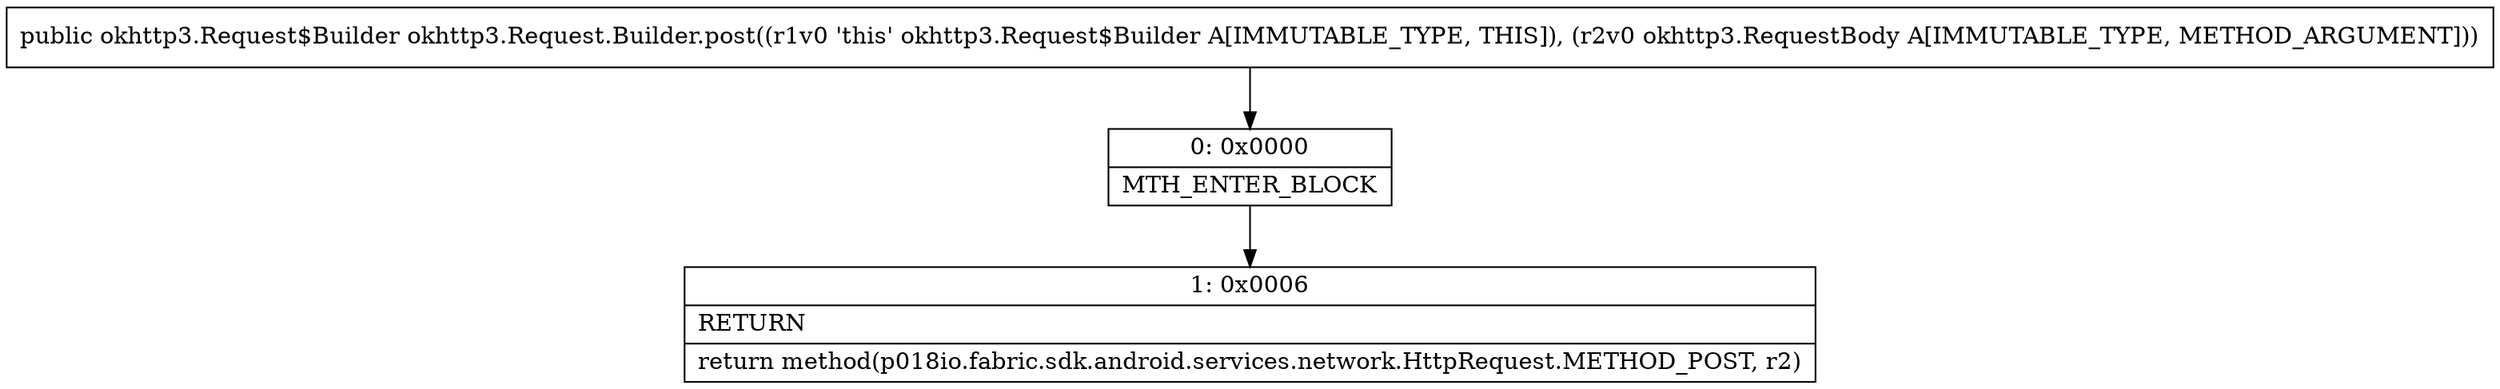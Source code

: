 digraph "CFG forokhttp3.Request.Builder.post(Lokhttp3\/RequestBody;)Lokhttp3\/Request$Builder;" {
Node_0 [shape=record,label="{0\:\ 0x0000|MTH_ENTER_BLOCK\l}"];
Node_1 [shape=record,label="{1\:\ 0x0006|RETURN\l|return method(p018io.fabric.sdk.android.services.network.HttpRequest.METHOD_POST, r2)\l}"];
MethodNode[shape=record,label="{public okhttp3.Request$Builder okhttp3.Request.Builder.post((r1v0 'this' okhttp3.Request$Builder A[IMMUTABLE_TYPE, THIS]), (r2v0 okhttp3.RequestBody A[IMMUTABLE_TYPE, METHOD_ARGUMENT])) }"];
MethodNode -> Node_0;
Node_0 -> Node_1;
}

